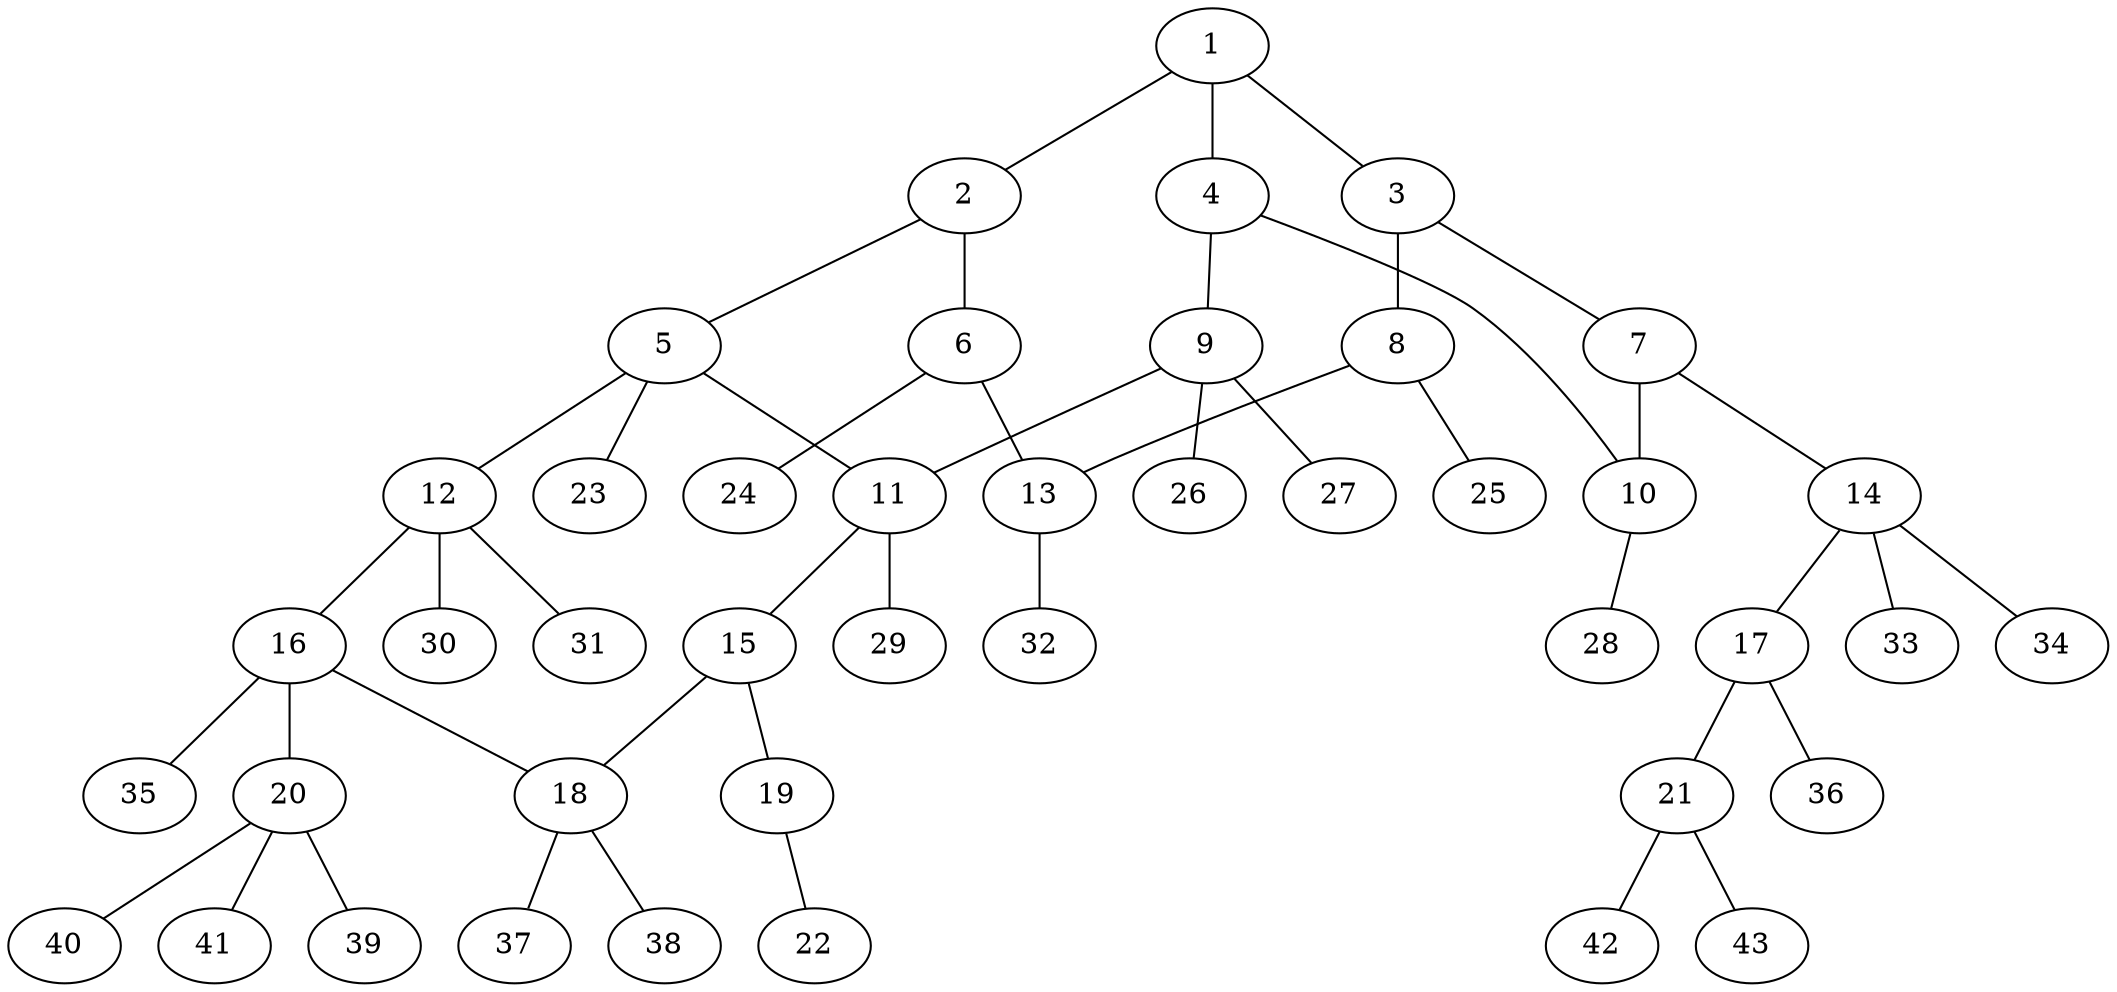 graph molecule_2829 {
	1	 [chem=C];
	2	 [chem=C];
	1 -- 2	 [valence=2];
	3	 [chem=C];
	1 -- 3	 [valence=1];
	4	 [chem=C];
	1 -- 4	 [valence=1];
	5	 [chem=C];
	2 -- 5	 [valence=1];
	6	 [chem=C];
	2 -- 6	 [valence=1];
	7	 [chem=N];
	3 -- 7	 [valence=1];
	8	 [chem=C];
	3 -- 8	 [valence=2];
	9	 [chem=C];
	4 -- 9	 [valence=1];
	10	 [chem=C];
	4 -- 10	 [valence=2];
	11	 [chem=C];
	5 -- 11	 [valence=1];
	12	 [chem=C];
	5 -- 12	 [valence=1];
	23	 [chem=H];
	5 -- 23	 [valence=1];
	13	 [chem=C];
	6 -- 13	 [valence=2];
	24	 [chem=H];
	6 -- 24	 [valence=1];
	7 -- 10	 [valence=1];
	14	 [chem=C];
	7 -- 14	 [valence=1];
	8 -- 13	 [valence=1];
	25	 [chem=H];
	8 -- 25	 [valence=1];
	9 -- 11	 [valence=1];
	26	 [chem=H];
	9 -- 26	 [valence=1];
	27	 [chem=H];
	9 -- 27	 [valence=1];
	28	 [chem=H];
	10 -- 28	 [valence=1];
	15	 [chem=N];
	11 -- 15	 [valence=1];
	29	 [chem=H];
	11 -- 29	 [valence=1];
	16	 [chem=C];
	12 -- 16	 [valence=1];
	30	 [chem=H];
	12 -- 30	 [valence=1];
	31	 [chem=H];
	12 -- 31	 [valence=1];
	32	 [chem=H];
	13 -- 32	 [valence=1];
	17	 [chem=C];
	14 -- 17	 [valence=1];
	33	 [chem=H];
	14 -- 33	 [valence=1];
	34	 [chem=H];
	14 -- 34	 [valence=1];
	18	 [chem=C];
	15 -- 18	 [valence=1];
	19	 [chem=C];
	15 -- 19	 [valence=1];
	16 -- 18	 [valence=1];
	20	 [chem=C];
	16 -- 20	 [valence=1];
	35	 [chem=H];
	16 -- 35	 [valence=1];
	21	 [chem=C];
	17 -- 21	 [valence=2];
	36	 [chem=H];
	17 -- 36	 [valence=1];
	37	 [chem=H];
	18 -- 37	 [valence=1];
	38	 [chem=H];
	18 -- 38	 [valence=1];
	22	 [chem=N];
	19 -- 22	 [valence=3];
	39	 [chem=H];
	20 -- 39	 [valence=1];
	40	 [chem=H];
	20 -- 40	 [valence=1];
	41	 [chem=H];
	20 -- 41	 [valence=1];
	42	 [chem=H];
	21 -- 42	 [valence=1];
	43	 [chem=H];
	21 -- 43	 [valence=1];
}
